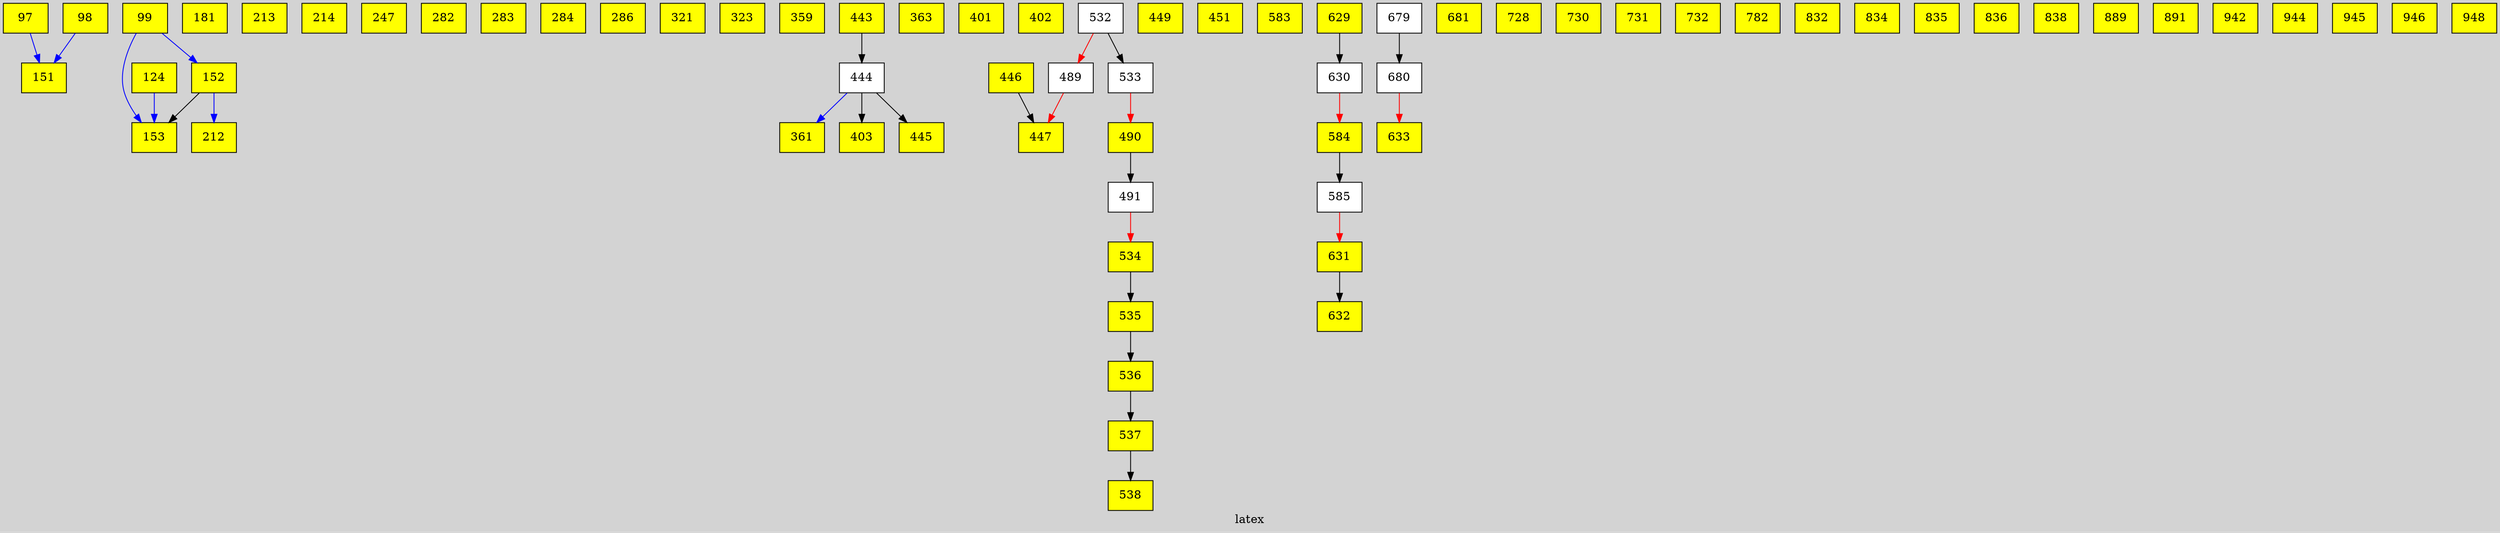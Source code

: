 digraph G {
graph [bgcolor=lightgrey]
node [shape=box]
label = "latex";
texlbl = "\huge{$time(s) = 1.06484e+09              \ \ \ \ T_9 = 0.3              \ \ \ \ \rho(g/cc) = 1000              \ \ \ \ {\mathrm{flow}_{max}} = 1.76993e-14$}";
97 [texlbl="\huge{$^{20}\mathrm{Ne}$}"             pos="750,750!",             style=filled, fillcolor="yellow"             ]
;
98 [texlbl="\huge{$^{21}\mathrm{Ne}$}"             pos="825,750!",             style=filled, fillcolor="yellow"             ]
;
99 [texlbl="\huge{$^{22}\mathrm{Ne}$}"             pos="900,750!",             style=filled, fillcolor="yellow"             ]
;
124 [texlbl="\huge{$^{23}\mathrm{Na}$}"             pos="900,825!",             style=filled, fillcolor="yellow"             ]
;
151 [texlbl="\huge{$^{24}\mathrm{Mg}$}"             pos="900,900!",             style=filled, fillcolor="yellow"             ]
;
152 [texlbl="\huge{$^{25}\mathrm{Mg}$}"             pos="975,900!",             style=filled, fillcolor="yellow"             ]
;
153 [texlbl="\huge{$^{26}\mathrm{Mg}$}"             pos="1050,900!",             style=filled, fillcolor="yellow"             ]
;
181 [texlbl="\huge{$^{27}\mathrm{Al}$}"             pos="1050,975!",             style=filled, fillcolor="yellow"             ]
;
212 [texlbl="\huge{$^{28}\mathrm{Si}$}"             pos="1050,1050!",             style=filled, fillcolor="yellow"             ]
;
213 [texlbl="\huge{$^{29}\mathrm{Si}$}"             pos="1125,1050!",             style=filled, fillcolor="yellow"             ]
;
214 [texlbl="\huge{$^{30}\mathrm{Si}$}"             pos="1200,1050!",             style=filled, fillcolor="yellow"             ]
;
247 [texlbl="\huge{$^{31}\mathrm{P}$}"             pos="1200,1125!",             style=filled, fillcolor="yellow"             ]
;
282 [texlbl="\huge{$^{32}\mathrm{S}$}"             pos="1200,1200!",             style=filled, fillcolor="yellow"             ]
;
283 [texlbl="\huge{$^{33}\mathrm{S}$}"             pos="1275,1200!",             style=filled, fillcolor="yellow"             ]
;
284 [texlbl="\huge{$^{34}\mathrm{S}$}"             pos="1350,1200!",             style=filled, fillcolor="yellow"             ]
;
286 [texlbl="\huge{$^{36}\mathrm{S}$}"             pos="1500,1200!",             style=filled, fillcolor="yellow"             ]
;
321 [texlbl="\huge{$^{35}\mathrm{Cl}$}"             pos="1350,1275!",             style=filled, fillcolor="yellow"             ]
;
323 [texlbl="\huge{$^{37}\mathrm{Cl}$}"             pos="1500,1275!",             style=filled, fillcolor="yellow"             ]
;
359 [texlbl="\huge{$^{36}\mathrm{Ar}$}"             pos="1350,1350!",             style=filled, fillcolor="yellow"             ]
;
361 [texlbl="\huge{$^{38}\mathrm{Ar}$}"             pos="1500,1350!",             style=filled, fillcolor="yellow"             ]
;
363 [texlbl="\huge{$^{40}\mathrm{Ar}$}"             pos="1650,1350!",             style=filled, fillcolor="yellow"             ]
;
401 [texlbl="\huge{$^{39}\mathrm{K}$}"             pos="1500,1425!",             style=filled, fillcolor="yellow"             ]
;
402 [texlbl="\huge{$^{40}\mathrm{K}$}"             pos="1575,1425!",             style=filled, fillcolor="yellow"             ]
;
403 [texlbl="\huge{$^{41}\mathrm{K}$}"             pos="1650,1425!",             style=filled, fillcolor="yellow"             ]
;
443 [texlbl="\huge{$^{40}\mathrm{Ca}$}"             pos="1500,1500!",             style=filled, fillcolor="yellow"             ]
;
444 [texlbl="\huge{$^{41}\mathrm{Ca}$}"             pos="1575,1500!",             style=filled, fillcolor="white"             ]
;
445 [texlbl="\huge{$^{42}\mathrm{Ca}$}"             pos="1650,1500!",             style=filled, fillcolor="yellow"             ]
;
446 [texlbl="\huge{$^{43}\mathrm{Ca}$}"             pos="1725,1500!",             style=filled, fillcolor="yellow"             ]
;
447 [texlbl="\huge{$^{44}\mathrm{Ca}$}"             pos="1800,1500!",             style=filled, fillcolor="yellow"             ]
;
449 [texlbl="\huge{$^{46}\mathrm{Ca}$}"             pos="1950,1500!",             style=filled, fillcolor="yellow"             ]
;
451 [texlbl="\huge{$^{48}\mathrm{Ca}$}"             pos="2100,1500!",             style=filled, fillcolor="yellow"             ]
;
489 [texlbl="\huge{$^{44}\mathrm{Sc}$}"             pos="1725,1575!",             style=filled, fillcolor="white"             ]
;
490 [texlbl="\huge{$^{45}\mathrm{Sc}$}"             pos="1800,1575!",             style=filled, fillcolor="yellow"             ]
;
491 [texlbl="\huge{$^{46}\mathrm{Sc}$}"             pos="1875,1575!",             style=filled, fillcolor="white"             ]
;
532 [texlbl="\huge{$^{44}\mathrm{Ti}$}"             pos="1650,1650!",             style=filled, fillcolor="white"             ]
;
533 [texlbl="\huge{$^{45}\mathrm{Ti}$}"             pos="1725,1650!",             style=filled, fillcolor="white"             ]
;
534 [texlbl="\huge{$^{46}\mathrm{Ti}$}"             pos="1800,1650!",             style=filled, fillcolor="yellow"             ]
;
535 [texlbl="\huge{$^{47}\mathrm{Ti}$}"             pos="1875,1650!",             style=filled, fillcolor="yellow"             ]
;
536 [texlbl="\huge{$^{48}\mathrm{Ti}$}"             pos="1950,1650!",             style=filled, fillcolor="yellow"             ]
;
537 [texlbl="\huge{$^{49}\mathrm{Ti}$}"             pos="2025,1650!",             style=filled, fillcolor="yellow"             ]
;
538 [texlbl="\huge{$^{50}\mathrm{Ti}$}"             pos="2100,1650!",             style=filled, fillcolor="yellow"             ]
;
583 [texlbl="\huge{$^{50}\mathrm{V}$}"             pos="2025,1725!",             style=filled, fillcolor="yellow"             ]
;
584 [texlbl="\huge{$^{51}\mathrm{V}$}"             pos="2100,1725!",             style=filled, fillcolor="yellow"             ]
;
585 [texlbl="\huge{$^{52}\mathrm{V}$}"             pos="2175,1725!",             style=filled, fillcolor="white"             ]
;
629 [texlbl="\huge{$^{50}\mathrm{Cr}$}"             pos="1950,1800!",             style=filled, fillcolor="yellow"             ]
;
630 [texlbl="\huge{$^{51}\mathrm{Cr}$}"             pos="2025,1800!",             style=filled, fillcolor="white"             ]
;
631 [texlbl="\huge{$^{52}\mathrm{Cr}$}"             pos="2100,1800!",             style=filled, fillcolor="yellow"             ]
;
632 [texlbl="\huge{$^{53}\mathrm{Cr}$}"             pos="2175,1800!",             style=filled, fillcolor="yellow"             ]
;
633 [texlbl="\huge{$^{54}\mathrm{Cr}$}"             pos="2250,1800!",             style=filled, fillcolor="yellow"             ]
;
679 [texlbl="\huge{$^{53}\mathrm{Mn}$}"             pos="2100,1875!",             style=filled, fillcolor="white"             ]
;
680 [texlbl="\huge{$^{54}\mathrm{Mn}$}"             pos="2175,1875!",             style=filled, fillcolor="white"             ]
;
681 [texlbl="\huge{$^{55}\mathrm{Mn}$}"             pos="2250,1875!",             style=filled, fillcolor="yellow"             ]
;
728 [texlbl="\huge{$^{54}\mathrm{Fe}$}"             pos="2100,1950!",             style=filled, fillcolor="yellow"             ]
;
730 [texlbl="\huge{$^{56}\mathrm{Fe}$}"             pos="2250,1950!",             style=filled, fillcolor="yellow"             ]
;
731 [texlbl="\huge{$^{57}\mathrm{Fe}$}"             pos="2325,1950!",             style=filled, fillcolor="yellow"             ]
;
732 [texlbl="\huge{$^{58}\mathrm{Fe}$}"             pos="2400,1950!",             style=filled, fillcolor="yellow"             ]
;
782 [texlbl="\huge{$^{59}\mathrm{Co}$}"             pos="2400,2025!",             style=filled, fillcolor="yellow"             ]
;
832 [texlbl="\huge{$^{58}\mathrm{Ni}$}"             pos="2250,2100!",             style=filled, fillcolor="yellow"             ]
;
834 [texlbl="\huge{$^{60}\mathrm{Ni}$}"             pos="2400,2100!",             style=filled, fillcolor="yellow"             ]
;
835 [texlbl="\huge{$^{61}\mathrm{Ni}$}"             pos="2475,2100!",             style=filled, fillcolor="yellow"             ]
;
836 [texlbl="\huge{$^{62}\mathrm{Ni}$}"             pos="2550,2100!",             style=filled, fillcolor="yellow"             ]
;
838 [texlbl="\huge{$^{64}\mathrm{Ni}$}"             pos="2700,2100!",             style=filled, fillcolor="yellow"             ]
;
889 [texlbl="\huge{$^{63}\mathrm{Cu}$}"             pos="2550,2175!",             style=filled, fillcolor="yellow"             ]
;
891 [texlbl="\huge{$^{65}\mathrm{Cu}$}"             pos="2700,2175!",             style=filled, fillcolor="yellow"             ]
;
942 [texlbl="\huge{$^{64}\mathrm{Zn}$}"             pos="2550,2250!",             style=filled, fillcolor="yellow"             ]
;
944 [texlbl="\huge{$^{66}\mathrm{Zn}$}"             pos="2700,2250!",             style=filled, fillcolor="yellow"             ]
;
945 [texlbl="\huge{$^{67}\mathrm{Zn}$}"             pos="2775,2250!",             style=filled, fillcolor="yellow"             ]
;
946 [texlbl="\huge{$^{68}\mathrm{Zn}$}"             pos="2850,2250!",             style=filled, fillcolor="yellow"             ]
;
948 [texlbl="\huge{$^{70}\mathrm{Zn}$}"             pos="3000,2250!",             style=filled, fillcolor="yellow"             ]
;
630->584 [style="line width = 2.4045pt, solid" color = "red"]
;
152->212 [style="line width = 0.0113pt, solid" color = "blue"]
;
124->153 [style="line width = 0.0163pt, solid" color = "blue"]
;
97->151 [style="line width = 5.0300pt, solid" color = "blue"]
;
98->151 [style="line width = 0.0364pt, solid" color = "blue"]
;
99->153 [style="line width = 3.0872pt, solid" color = "blue"]
;
680->633 [style="line width = 0.0570pt, solid" color = "red"]
;
443->444 [style="line width = 2.0308pt, solid" color = "black"]
;
444->445 [style="line width = 0.0575pt, solid" color = "black"]
;
444->403 [style="line width = 0.0143pt, solid" color = "black"]
;
444->361 [style="line width = 0.6841pt, solid" color = "blue"]
;
446->447 [style="line width = 0.0827pt, solid" color = "black"]
;
629->630 [style="line width = 2.3850pt, solid" color = "black"]
;
631->632 [style="line width = 0.0695pt, solid" color = "black"]
;
99->152 [style="line width = 9.4208pt, solid" color = "blue"]
;
152->153 [style="line width = 0.0331pt, solid" color = "black"]
;
679->680 [style="line width = 0.0516pt, solid" color = "black"]
;
490->491 [style="line width = 0.2475pt, solid" color = "black"]
;
532->533 [style="line width = 0.0651pt, solid" color = "black"]
;
534->535 [style="line width = 0.1358pt, solid" color = "black"]
;
535->536 [style="line width = 0.4467pt, solid" color = "black"]
;
536->537 [style="line width = 1.4954pt, solid" color = "black"]
;
537->538 [style="line width = 0.6550pt, solid" color = "black"]
;
584->585 [style="line width = 1.0198pt, solid" color = "black"]
;
489->447 [style="line width = 10.0000pt, solid" color = "red"]
;
491->534 [style="line width = 0.2538pt, solid" color = "red"]
;
532->489 [style="line width = 9.9949pt, solid" color = "red"]
;
533->490 [style="line width = 0.0651pt, solid" color = "red"]
;
585->631 [style="line width = 1.0198pt, solid" color = "red"]
;
}
